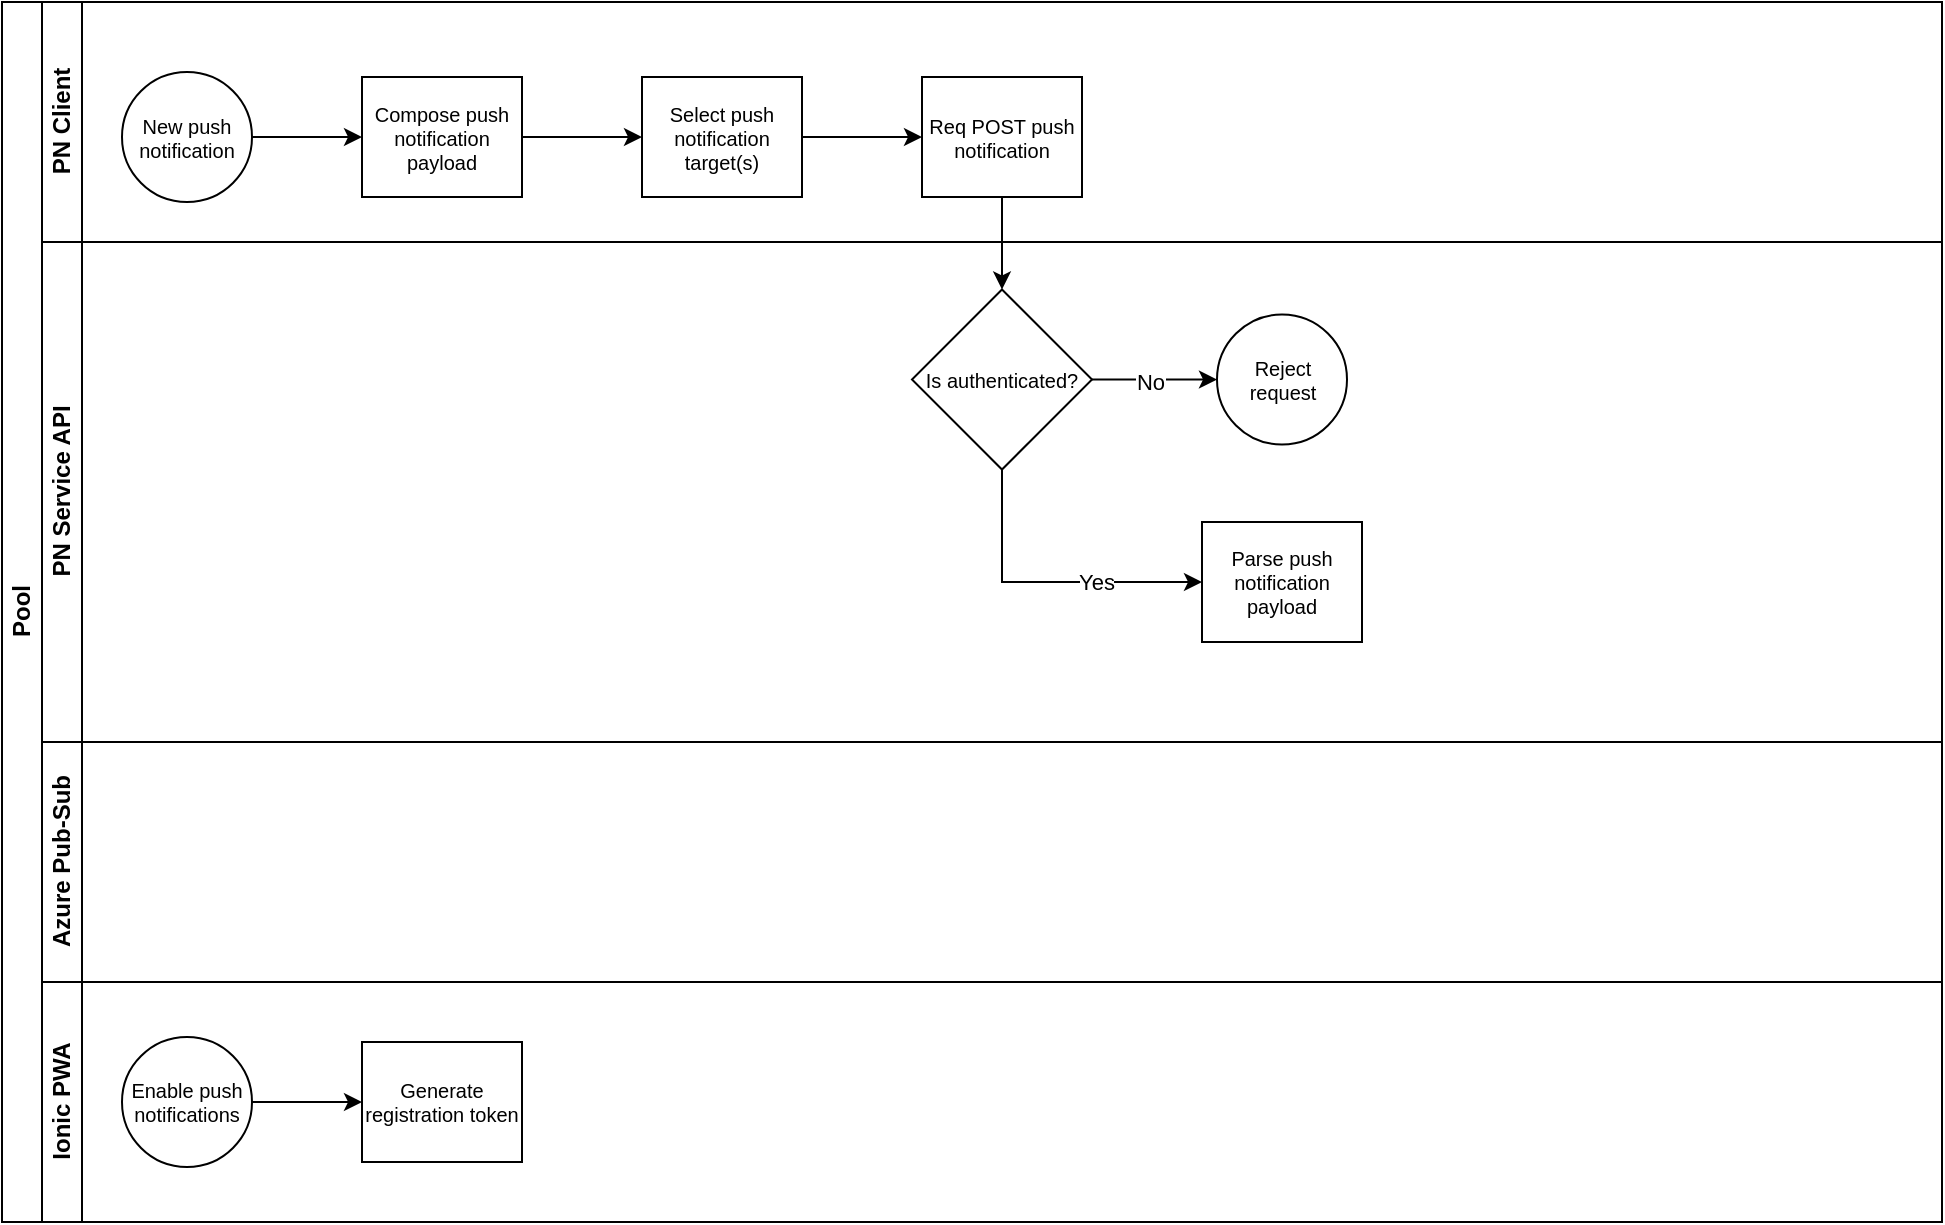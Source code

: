<mxfile version="22.0.4" type="github">
  <diagram id="prtHgNgQTEPvFCAcTncT" name="Page-1">
    <mxGraphModel dx="1707" dy="510" grid="1" gridSize="10" guides="1" tooltips="1" connect="1" arrows="1" fold="1" page="1" pageScale="1" pageWidth="827" pageHeight="1169" math="0" shadow="0">
      <root>
        <mxCell id="0" />
        <mxCell id="1" parent="0" />
        <mxCell id="dNxyNK7c78bLwvsdeMH5-19" value="Pool" style="swimlane;html=1;childLayout=stackLayout;resizeParent=1;resizeParentMax=0;horizontal=0;startSize=20;horizontalStack=0;" parent="1" vertex="1">
          <mxGeometry x="-60" y="120" width="970" height="610" as="geometry" />
        </mxCell>
        <mxCell id="dNxyNK7c78bLwvsdeMH5-20" value="&lt;div&gt;PN Client&lt;/div&gt;" style="swimlane;html=1;startSize=20;horizontal=0;" parent="dNxyNK7c78bLwvsdeMH5-19" vertex="1">
          <mxGeometry x="20" width="950" height="120" as="geometry" />
        </mxCell>
        <mxCell id="dNxyNK7c78bLwvsdeMH5-25" value="" style="edgeStyle=orthogonalEdgeStyle;rounded=0;orthogonalLoop=1;jettySize=auto;html=1;" parent="dNxyNK7c78bLwvsdeMH5-20" source="dNxyNK7c78bLwvsdeMH5-23" target="dNxyNK7c78bLwvsdeMH5-24" edge="1">
          <mxGeometry relative="1" as="geometry" />
        </mxCell>
        <mxCell id="dNxyNK7c78bLwvsdeMH5-23" value="New push notification" style="ellipse;whiteSpace=wrap;html=1;fontSize=10;rotation=0;" parent="dNxyNK7c78bLwvsdeMH5-20" vertex="1">
          <mxGeometry x="40" y="35" width="65" height="65" as="geometry" />
        </mxCell>
        <mxCell id="ISdzLBdoQtE2fDENWkCR-4" style="edgeStyle=orthogonalEdgeStyle;rounded=0;orthogonalLoop=1;jettySize=auto;html=1;exitX=1;exitY=0.5;exitDx=0;exitDy=0;entryX=0;entryY=0.5;entryDx=0;entryDy=0;" edge="1" parent="dNxyNK7c78bLwvsdeMH5-20" source="dNxyNK7c78bLwvsdeMH5-24" target="ISdzLBdoQtE2fDENWkCR-3">
          <mxGeometry relative="1" as="geometry" />
        </mxCell>
        <mxCell id="dNxyNK7c78bLwvsdeMH5-24" value="Compose push notification payload" style="rounded=0;whiteSpace=wrap;html=1;fontFamily=Helvetica;fontSize=10;fontColor=#000000;align=center;" parent="dNxyNK7c78bLwvsdeMH5-20" vertex="1">
          <mxGeometry x="160" y="37.5" width="80" height="60" as="geometry" />
        </mxCell>
        <mxCell id="ISdzLBdoQtE2fDENWkCR-6" value="" style="edgeStyle=orthogonalEdgeStyle;rounded=0;orthogonalLoop=1;jettySize=auto;html=1;" edge="1" parent="dNxyNK7c78bLwvsdeMH5-20" source="ISdzLBdoQtE2fDENWkCR-3" target="ISdzLBdoQtE2fDENWkCR-5">
          <mxGeometry relative="1" as="geometry" />
        </mxCell>
        <mxCell id="ISdzLBdoQtE2fDENWkCR-3" value="Select push notification target(s)" style="rounded=0;whiteSpace=wrap;html=1;fontFamily=Helvetica;fontSize=10;fontColor=#000000;align=center;" vertex="1" parent="dNxyNK7c78bLwvsdeMH5-20">
          <mxGeometry x="300" y="37.5" width="80" height="60" as="geometry" />
        </mxCell>
        <mxCell id="ISdzLBdoQtE2fDENWkCR-5" value="Req POST push notification" style="rounded=0;whiteSpace=wrap;html=1;fontFamily=Helvetica;fontSize=10;fontColor=#000000;align=center;" vertex="1" parent="dNxyNK7c78bLwvsdeMH5-20">
          <mxGeometry x="440" y="37.5" width="80" height="60" as="geometry" />
        </mxCell>
        <mxCell id="dNxyNK7c78bLwvsdeMH5-21" value="&lt;div&gt;PN Service API&lt;br&gt;&lt;/div&gt;" style="swimlane;html=1;startSize=20;horizontal=0;" parent="dNxyNK7c78bLwvsdeMH5-19" vertex="1">
          <mxGeometry x="20" y="120" width="950" height="250" as="geometry" />
        </mxCell>
        <mxCell id="ISdzLBdoQtE2fDENWkCR-13" value="" style="edgeStyle=orthogonalEdgeStyle;rounded=0;orthogonalLoop=1;jettySize=auto;html=1;" edge="1" parent="dNxyNK7c78bLwvsdeMH5-21" source="ISdzLBdoQtE2fDENWkCR-7" target="ISdzLBdoQtE2fDENWkCR-12">
          <mxGeometry relative="1" as="geometry" />
        </mxCell>
        <mxCell id="ISdzLBdoQtE2fDENWkCR-14" value="No" style="edgeLabel;html=1;align=center;verticalAlign=middle;resizable=0;points=[];" vertex="1" connectable="0" parent="ISdzLBdoQtE2fDENWkCR-13">
          <mxGeometry x="-0.093" y="-1" relative="1" as="geometry">
            <mxPoint as="offset" />
          </mxGeometry>
        </mxCell>
        <mxCell id="ISdzLBdoQtE2fDENWkCR-16" style="edgeStyle=orthogonalEdgeStyle;rounded=0;orthogonalLoop=1;jettySize=auto;html=1;exitX=0.5;exitY=1;exitDx=0;exitDy=0;entryX=0;entryY=0.5;entryDx=0;entryDy=0;" edge="1" parent="dNxyNK7c78bLwvsdeMH5-21" source="ISdzLBdoQtE2fDENWkCR-7" target="ISdzLBdoQtE2fDENWkCR-15">
          <mxGeometry relative="1" as="geometry" />
        </mxCell>
        <mxCell id="ISdzLBdoQtE2fDENWkCR-17" value="Yes" style="edgeLabel;html=1;align=center;verticalAlign=middle;resizable=0;points=[];" vertex="1" connectable="0" parent="ISdzLBdoQtE2fDENWkCR-16">
          <mxGeometry x="0.319" relative="1" as="geometry">
            <mxPoint as="offset" />
          </mxGeometry>
        </mxCell>
        <mxCell id="ISdzLBdoQtE2fDENWkCR-7" value="Is authenticated?" style="rhombus;whiteSpace=wrap;html=1;fontSize=10;fontColor=#000000;rounded=0;rotation=0;" vertex="1" parent="dNxyNK7c78bLwvsdeMH5-21">
          <mxGeometry x="435" y="23.75" width="90" height="90" as="geometry" />
        </mxCell>
        <mxCell id="ISdzLBdoQtE2fDENWkCR-12" value="Reject request" style="ellipse;whiteSpace=wrap;html=1;fontSize=10;rotation=0;" vertex="1" parent="dNxyNK7c78bLwvsdeMH5-21">
          <mxGeometry x="587.5" y="36.25" width="65" height="65" as="geometry" />
        </mxCell>
        <mxCell id="ISdzLBdoQtE2fDENWkCR-15" value="Parse push notification payload" style="rounded=0;whiteSpace=wrap;html=1;fontFamily=Helvetica;fontSize=10;fontColor=#000000;align=center;" vertex="1" parent="dNxyNK7c78bLwvsdeMH5-21">
          <mxGeometry x="580" y="140" width="80" height="60" as="geometry" />
        </mxCell>
        <mxCell id="ISdzLBdoQtE2fDENWkCR-8" value="" style="edgeStyle=orthogonalEdgeStyle;rounded=0;orthogonalLoop=1;jettySize=auto;html=1;" edge="1" parent="dNxyNK7c78bLwvsdeMH5-19" source="ISdzLBdoQtE2fDENWkCR-5" target="ISdzLBdoQtE2fDENWkCR-7">
          <mxGeometry relative="1" as="geometry" />
        </mxCell>
        <mxCell id="dNxyNK7c78bLwvsdeMH5-22" value="&lt;div&gt;Azure Pub-Sub&lt;/div&gt;" style="swimlane;html=1;startSize=20;horizontal=0;" parent="dNxyNK7c78bLwvsdeMH5-19" vertex="1">
          <mxGeometry x="20" y="370" width="950" height="120" as="geometry" />
        </mxCell>
        <mxCell id="ISdzLBdoQtE2fDENWkCR-19" value="&lt;div&gt;Ionic PWA&lt;/div&gt;" style="swimlane;html=1;startSize=20;horizontal=0;" vertex="1" parent="dNxyNK7c78bLwvsdeMH5-19">
          <mxGeometry x="20" y="490" width="950" height="120" as="geometry" />
        </mxCell>
        <mxCell id="ISdzLBdoQtE2fDENWkCR-22" style="edgeStyle=orthogonalEdgeStyle;rounded=0;orthogonalLoop=1;jettySize=auto;html=1;exitX=1;exitY=0.5;exitDx=0;exitDy=0;" edge="1" parent="ISdzLBdoQtE2fDENWkCR-19" source="ISdzLBdoQtE2fDENWkCR-20" target="ISdzLBdoQtE2fDENWkCR-21">
          <mxGeometry relative="1" as="geometry" />
        </mxCell>
        <mxCell id="ISdzLBdoQtE2fDENWkCR-20" value="Enable push notifications" style="ellipse;whiteSpace=wrap;html=1;fontSize=10;rotation=0;" vertex="1" parent="ISdzLBdoQtE2fDENWkCR-19">
          <mxGeometry x="40" y="27.5" width="65" height="65" as="geometry" />
        </mxCell>
        <mxCell id="ISdzLBdoQtE2fDENWkCR-21" value="Generate registration token" style="rounded=0;whiteSpace=wrap;html=1;fontFamily=Helvetica;fontSize=10;fontColor=#000000;align=center;" vertex="1" parent="ISdzLBdoQtE2fDENWkCR-19">
          <mxGeometry x="160" y="30" width="80" height="60" as="geometry" />
        </mxCell>
      </root>
    </mxGraphModel>
  </diagram>
</mxfile>
